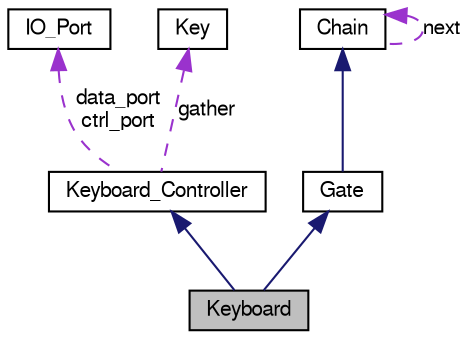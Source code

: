digraph G
{
  bgcolor="transparent";
  edge [fontname="FreeSans",fontsize="10",labelfontname="FreeSans",labelfontsize="10"];
  node [fontname="FreeSans",fontsize="10",shape=record];
  Node1 [label="Keyboard",height=0.2,width=0.4,color="black", fillcolor="grey75", style="filled" fontcolor="black"];
  Node2 -> Node1 [dir=back,color="midnightblue",fontsize="10",style="solid",fontname="FreeSans"];
  Node2 [label="Keyboard_Controller",height=0.2,width=0.4,color="black",URL="$classKeyboard__Controller.html",tooltip="Keyboard driver"];
  Node3 -> Node2 [dir=back,color="darkorchid3",fontsize="10",style="dashed",label="data_port\nctrl_port",fontname="FreeSans"];
  Node3 [label="IO_Port",height=0.2,width=0.4,color="black",URL="$classIO__Port.html"];
  Node4 -> Node2 [dir=back,color="darkorchid3",fontsize="10",style="dashed",label="gather",fontname="FreeSans"];
  Node4 [label="Key",height=0.2,width=0.4,color="black",URL="$classKey.html"];
  Node5 -> Node1 [dir=back,color="midnightblue",fontsize="10",style="solid",fontname="FreeSans"];
  Node5 [label="Gate",height=0.2,width=0.4,color="black",URL="$classGate.html",tooltip="Interrupt handling base class."];
  Node6 -> Node5 [dir=back,color="midnightblue",fontsize="10",style="solid",fontname="FreeSans"];
  Node6 [label="Chain",height=0.2,width=0.4,color="black",URL="$classChain.html",tooltip="Single linked list element."];
  Node6 -> Node6 [dir=back,color="darkorchid3",fontsize="10",style="dashed",label="next",fontname="FreeSans"];
}
